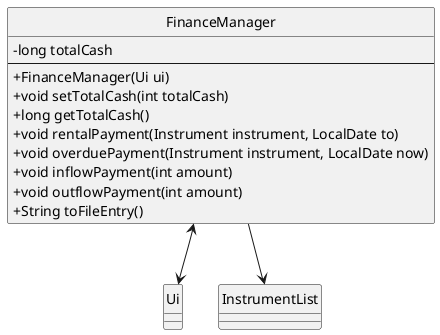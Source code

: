 @startuml
hide circle
skinparam classAttributeIconSize 0
class FinanceManager {
    - long totalCash
    --
    + FinanceManager(Ui ui)
    + void setTotalCash(int totalCash)
    + long getTotalCash()
    + void rentalPayment(Instrument instrument, LocalDate to)
    + void overduePayment(Instrument instrument, LocalDate now)
    + void inflowPayment(int amount)
    + void outflowPayment(int amount)
    + String toFileEntry()
}

class Ui
class InstrumentList

FinanceManager <--> Ui
FinanceManager --> InstrumentList

@enduml
